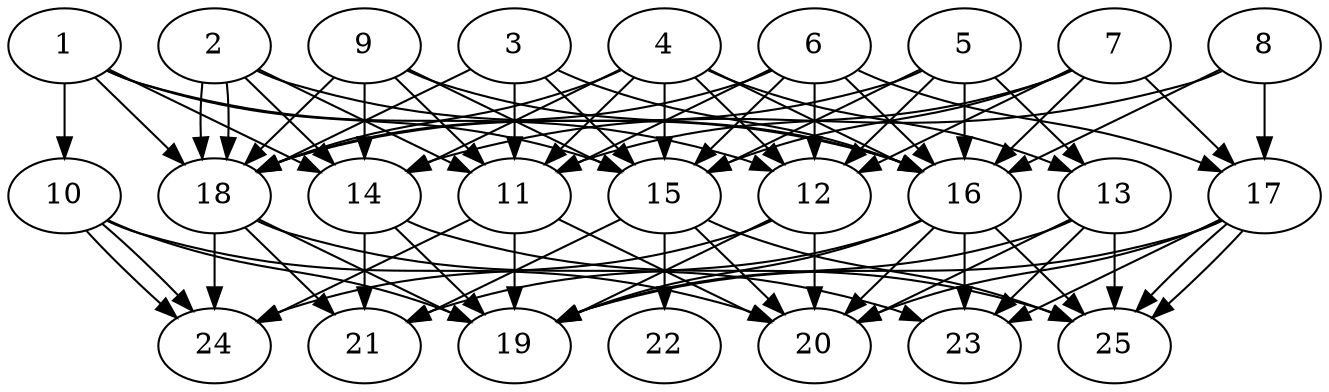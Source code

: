 // DAG automatically generated by daggen at Thu Oct  3 14:00:39 2019
// ./daggen --dot -n 25 --ccr 0.5 --fat 0.7 --regular 0.9 --density 0.9 --mindata 5242880 --maxdata 52428800 
digraph G {
  1 [size="57126912", alpha="0.06", expect_size="28563456"] 
  1 -> 10 [size ="28563456"]
  1 -> 12 [size ="28563456"]
  1 -> 14 [size ="28563456"]
  1 -> 15 [size ="28563456"]
  1 -> 18 [size ="28563456"]
  2 [size="86218752", alpha="0.03", expect_size="43109376"] 
  2 -> 11 [size ="43109376"]
  2 -> 14 [size ="43109376"]
  2 -> 16 [size ="43109376"]
  2 -> 18 [size ="43109376"]
  2 -> 18 [size ="43109376"]
  3 [size="91844608", alpha="0.10", expect_size="45922304"] 
  3 -> 11 [size ="45922304"]
  3 -> 15 [size ="45922304"]
  3 -> 16 [size ="45922304"]
  3 -> 18 [size ="45922304"]
  4 [size="86583296", alpha="0.05", expect_size="43291648"] 
  4 -> 11 [size ="43291648"]
  4 -> 12 [size ="43291648"]
  4 -> 13 [size ="43291648"]
  4 -> 14 [size ="43291648"]
  4 -> 15 [size ="43291648"]
  4 -> 16 [size ="43291648"]
  4 -> 18 [size ="43291648"]
  5 [size="85921792", alpha="0.09", expect_size="42960896"] 
  5 -> 12 [size ="42960896"]
  5 -> 13 [size ="42960896"]
  5 -> 15 [size ="42960896"]
  5 -> 16 [size ="42960896"]
  5 -> 18 [size ="42960896"]
  6 [size="39133184", alpha="0.01", expect_size="19566592"] 
  6 -> 11 [size ="19566592"]
  6 -> 12 [size ="19566592"]
  6 -> 15 [size ="19566592"]
  6 -> 16 [size ="19566592"]
  6 -> 17 [size ="19566592"]
  6 -> 18 [size ="19566592"]
  7 [size="65155072", alpha="0.16", expect_size="32577536"] 
  7 -> 11 [size ="32577536"]
  7 -> 12 [size ="32577536"]
  7 -> 15 [size ="32577536"]
  7 -> 16 [size ="32577536"]
  7 -> 17 [size ="32577536"]
  8 [size="22571008", alpha="0.11", expect_size="11285504"] 
  8 -> 14 [size ="11285504"]
  8 -> 16 [size ="11285504"]
  8 -> 17 [size ="11285504"]
  9 [size="47237120", alpha="0.06", expect_size="23618560"] 
  9 -> 11 [size ="23618560"]
  9 -> 14 [size ="23618560"]
  9 -> 15 [size ="23618560"]
  9 -> 16 [size ="23618560"]
  9 -> 18 [size ="23618560"]
  10 [size="42539008", alpha="0.00", expect_size="21269504"] 
  10 -> 19 [size ="21269504"]
  10 -> 20 [size ="21269504"]
  10 -> 24 [size ="21269504"]
  10 -> 24 [size ="21269504"]
  11 [size="30478336", alpha="0.04", expect_size="15239168"] 
  11 -> 19 [size ="15239168"]
  11 -> 20 [size ="15239168"]
  11 -> 24 [size ="15239168"]
  12 [size="57896960", alpha="0.19", expect_size="28948480"] 
  12 -> 19 [size ="28948480"]
  12 -> 20 [size ="28948480"]
  12 -> 24 [size ="28948480"]
  13 [size="69883904", alpha="0.18", expect_size="34941952"] 
  13 -> 19 [size ="34941952"]
  13 -> 20 [size ="34941952"]
  13 -> 23 [size ="34941952"]
  13 -> 25 [size ="34941952"]
  14 [size="21350400", alpha="0.15", expect_size="10675200"] 
  14 -> 19 [size ="10675200"]
  14 -> 21 [size ="10675200"]
  14 -> 25 [size ="10675200"]
  15 [size="42739712", alpha="0.15", expect_size="21369856"] 
  15 -> 20 [size ="21369856"]
  15 -> 21 [size ="21369856"]
  15 -> 22 [size ="21369856"]
  15 -> 25 [size ="21369856"]
  16 [size="84002816", alpha="0.00", expect_size="42001408"] 
  16 -> 19 [size ="42001408"]
  16 -> 20 [size ="42001408"]
  16 -> 21 [size ="42001408"]
  16 -> 23 [size ="42001408"]
  16 -> 25 [size ="42001408"]
  17 [size="88987648", alpha="0.05", expect_size="44493824"] 
  17 -> 19 [size ="44493824"]
  17 -> 20 [size ="44493824"]
  17 -> 23 [size ="44493824"]
  17 -> 25 [size ="44493824"]
  17 -> 25 [size ="44493824"]
  18 [size="72386560", alpha="0.18", expect_size="36193280"] 
  18 -> 19 [size ="36193280"]
  18 -> 21 [size ="36193280"]
  18 -> 23 [size ="36193280"]
  18 -> 24 [size ="36193280"]
  19 [size="29464576", alpha="0.19", expect_size="14732288"] 
  20 [size="57053184", alpha="0.20", expect_size="28526592"] 
  21 [size="59211776", alpha="0.10", expect_size="29605888"] 
  22 [size="80039936", alpha="0.17", expect_size="40019968"] 
  23 [size="73717760", alpha="0.01", expect_size="36858880"] 
  24 [size="62699520", alpha="0.01", expect_size="31349760"] 
  25 [size="38371328", alpha="0.17", expect_size="19185664"] 
}
